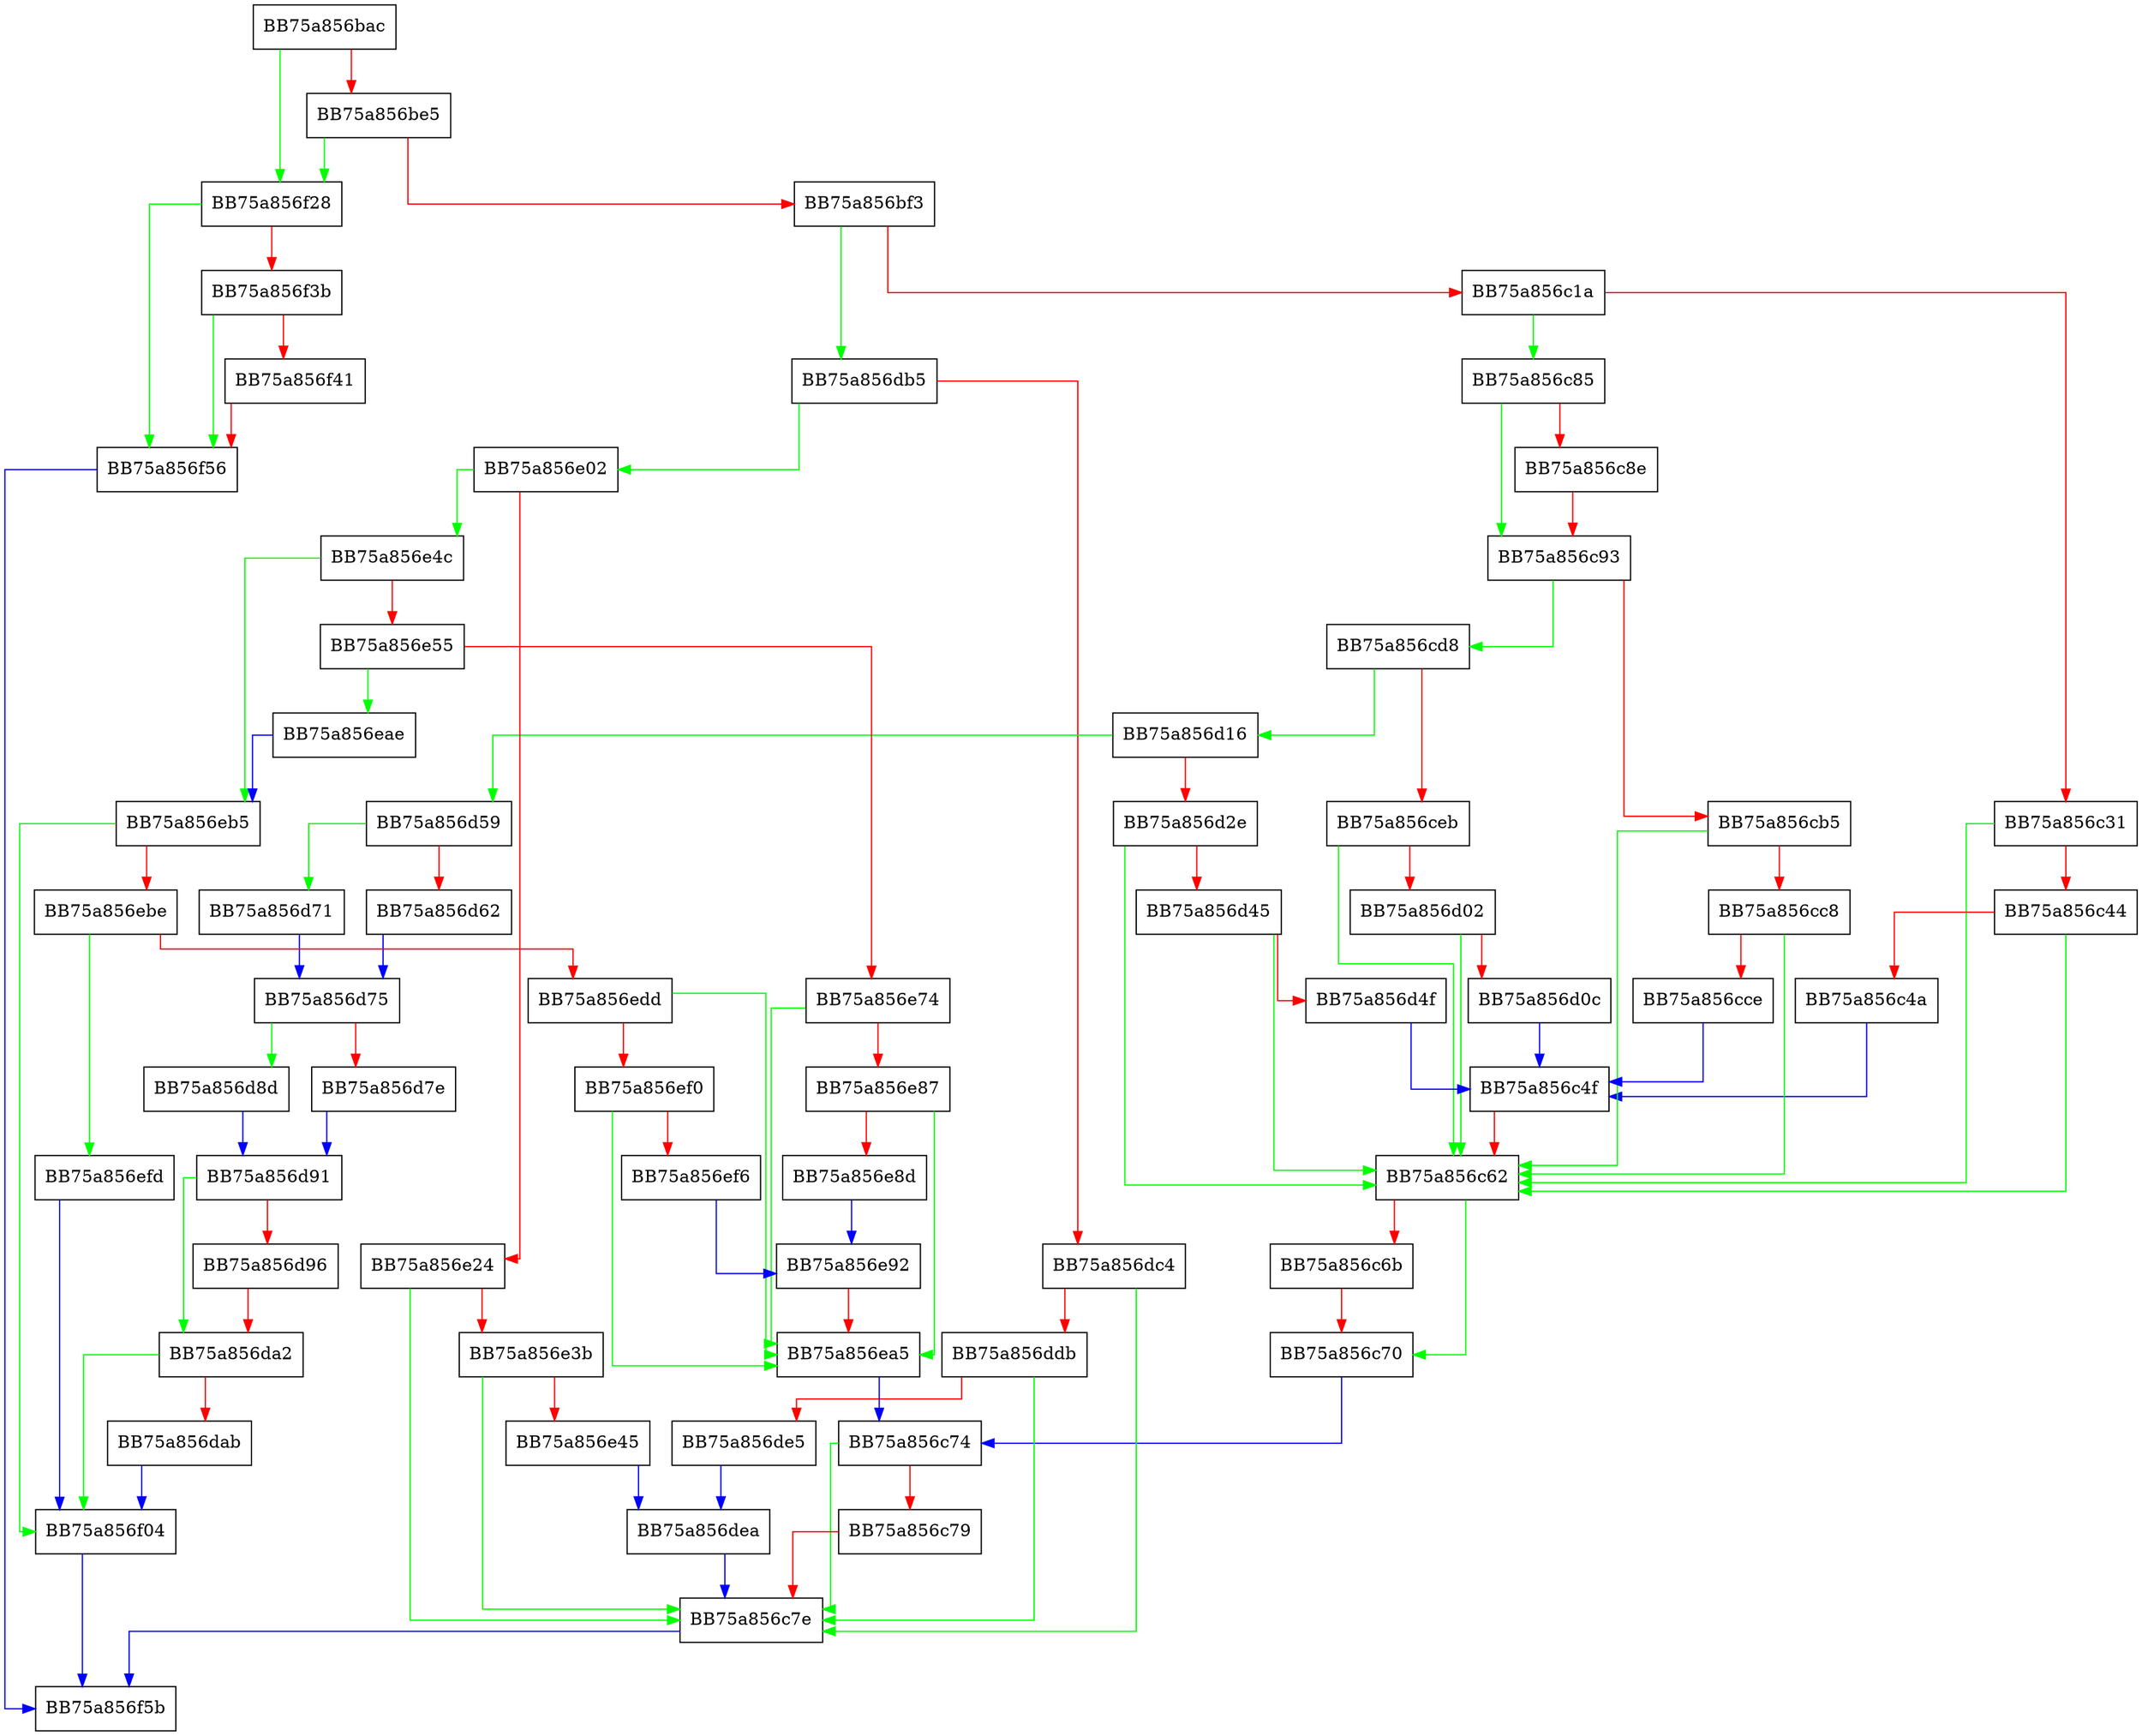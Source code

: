 digraph GetPPIDFromEtw {
  node [shape="box"];
  graph [splines=ortho];
  BB75a856bac -> BB75a856f28 [color="green"];
  BB75a856bac -> BB75a856be5 [color="red"];
  BB75a856be5 -> BB75a856f28 [color="green"];
  BB75a856be5 -> BB75a856bf3 [color="red"];
  BB75a856bf3 -> BB75a856db5 [color="green"];
  BB75a856bf3 -> BB75a856c1a [color="red"];
  BB75a856c1a -> BB75a856c85 [color="green"];
  BB75a856c1a -> BB75a856c31 [color="red"];
  BB75a856c31 -> BB75a856c62 [color="green"];
  BB75a856c31 -> BB75a856c44 [color="red"];
  BB75a856c44 -> BB75a856c62 [color="green"];
  BB75a856c44 -> BB75a856c4a [color="red"];
  BB75a856c4a -> BB75a856c4f [color="blue"];
  BB75a856c4f -> BB75a856c62 [color="red"];
  BB75a856c62 -> BB75a856c70 [color="green"];
  BB75a856c62 -> BB75a856c6b [color="red"];
  BB75a856c6b -> BB75a856c70 [color="red"];
  BB75a856c70 -> BB75a856c74 [color="blue"];
  BB75a856c74 -> BB75a856c7e [color="green"];
  BB75a856c74 -> BB75a856c79 [color="red"];
  BB75a856c79 -> BB75a856c7e [color="red"];
  BB75a856c7e -> BB75a856f5b [color="blue"];
  BB75a856c85 -> BB75a856c93 [color="green"];
  BB75a856c85 -> BB75a856c8e [color="red"];
  BB75a856c8e -> BB75a856c93 [color="red"];
  BB75a856c93 -> BB75a856cd8 [color="green"];
  BB75a856c93 -> BB75a856cb5 [color="red"];
  BB75a856cb5 -> BB75a856c62 [color="green"];
  BB75a856cb5 -> BB75a856cc8 [color="red"];
  BB75a856cc8 -> BB75a856c62 [color="green"];
  BB75a856cc8 -> BB75a856cce [color="red"];
  BB75a856cce -> BB75a856c4f [color="blue"];
  BB75a856cd8 -> BB75a856d16 [color="green"];
  BB75a856cd8 -> BB75a856ceb [color="red"];
  BB75a856ceb -> BB75a856c62 [color="green"];
  BB75a856ceb -> BB75a856d02 [color="red"];
  BB75a856d02 -> BB75a856c62 [color="green"];
  BB75a856d02 -> BB75a856d0c [color="red"];
  BB75a856d0c -> BB75a856c4f [color="blue"];
  BB75a856d16 -> BB75a856d59 [color="green"];
  BB75a856d16 -> BB75a856d2e [color="red"];
  BB75a856d2e -> BB75a856c62 [color="green"];
  BB75a856d2e -> BB75a856d45 [color="red"];
  BB75a856d45 -> BB75a856c62 [color="green"];
  BB75a856d45 -> BB75a856d4f [color="red"];
  BB75a856d4f -> BB75a856c4f [color="blue"];
  BB75a856d59 -> BB75a856d71 [color="green"];
  BB75a856d59 -> BB75a856d62 [color="red"];
  BB75a856d62 -> BB75a856d75 [color="blue"];
  BB75a856d71 -> BB75a856d75 [color="blue"];
  BB75a856d75 -> BB75a856d8d [color="green"];
  BB75a856d75 -> BB75a856d7e [color="red"];
  BB75a856d7e -> BB75a856d91 [color="blue"];
  BB75a856d8d -> BB75a856d91 [color="blue"];
  BB75a856d91 -> BB75a856da2 [color="green"];
  BB75a856d91 -> BB75a856d96 [color="red"];
  BB75a856d96 -> BB75a856da2 [color="red"];
  BB75a856da2 -> BB75a856f04 [color="green"];
  BB75a856da2 -> BB75a856dab [color="red"];
  BB75a856dab -> BB75a856f04 [color="blue"];
  BB75a856db5 -> BB75a856e02 [color="green"];
  BB75a856db5 -> BB75a856dc4 [color="red"];
  BB75a856dc4 -> BB75a856c7e [color="green"];
  BB75a856dc4 -> BB75a856ddb [color="red"];
  BB75a856ddb -> BB75a856c7e [color="green"];
  BB75a856ddb -> BB75a856de5 [color="red"];
  BB75a856de5 -> BB75a856dea [color="blue"];
  BB75a856dea -> BB75a856c7e [color="blue"];
  BB75a856e02 -> BB75a856e4c [color="green"];
  BB75a856e02 -> BB75a856e24 [color="red"];
  BB75a856e24 -> BB75a856c7e [color="green"];
  BB75a856e24 -> BB75a856e3b [color="red"];
  BB75a856e3b -> BB75a856c7e [color="green"];
  BB75a856e3b -> BB75a856e45 [color="red"];
  BB75a856e45 -> BB75a856dea [color="blue"];
  BB75a856e4c -> BB75a856eb5 [color="green"];
  BB75a856e4c -> BB75a856e55 [color="red"];
  BB75a856e55 -> BB75a856eae [color="green"];
  BB75a856e55 -> BB75a856e74 [color="red"];
  BB75a856e74 -> BB75a856ea5 [color="green"];
  BB75a856e74 -> BB75a856e87 [color="red"];
  BB75a856e87 -> BB75a856ea5 [color="green"];
  BB75a856e87 -> BB75a856e8d [color="red"];
  BB75a856e8d -> BB75a856e92 [color="blue"];
  BB75a856e92 -> BB75a856ea5 [color="red"];
  BB75a856ea5 -> BB75a856c74 [color="blue"];
  BB75a856eae -> BB75a856eb5 [color="blue"];
  BB75a856eb5 -> BB75a856f04 [color="green"];
  BB75a856eb5 -> BB75a856ebe [color="red"];
  BB75a856ebe -> BB75a856efd [color="green"];
  BB75a856ebe -> BB75a856edd [color="red"];
  BB75a856edd -> BB75a856ea5 [color="green"];
  BB75a856edd -> BB75a856ef0 [color="red"];
  BB75a856ef0 -> BB75a856ea5 [color="green"];
  BB75a856ef0 -> BB75a856ef6 [color="red"];
  BB75a856ef6 -> BB75a856e92 [color="blue"];
  BB75a856efd -> BB75a856f04 [color="blue"];
  BB75a856f04 -> BB75a856f5b [color="blue"];
  BB75a856f28 -> BB75a856f56 [color="green"];
  BB75a856f28 -> BB75a856f3b [color="red"];
  BB75a856f3b -> BB75a856f56 [color="green"];
  BB75a856f3b -> BB75a856f41 [color="red"];
  BB75a856f41 -> BB75a856f56 [color="red"];
  BB75a856f56 -> BB75a856f5b [color="blue"];
}